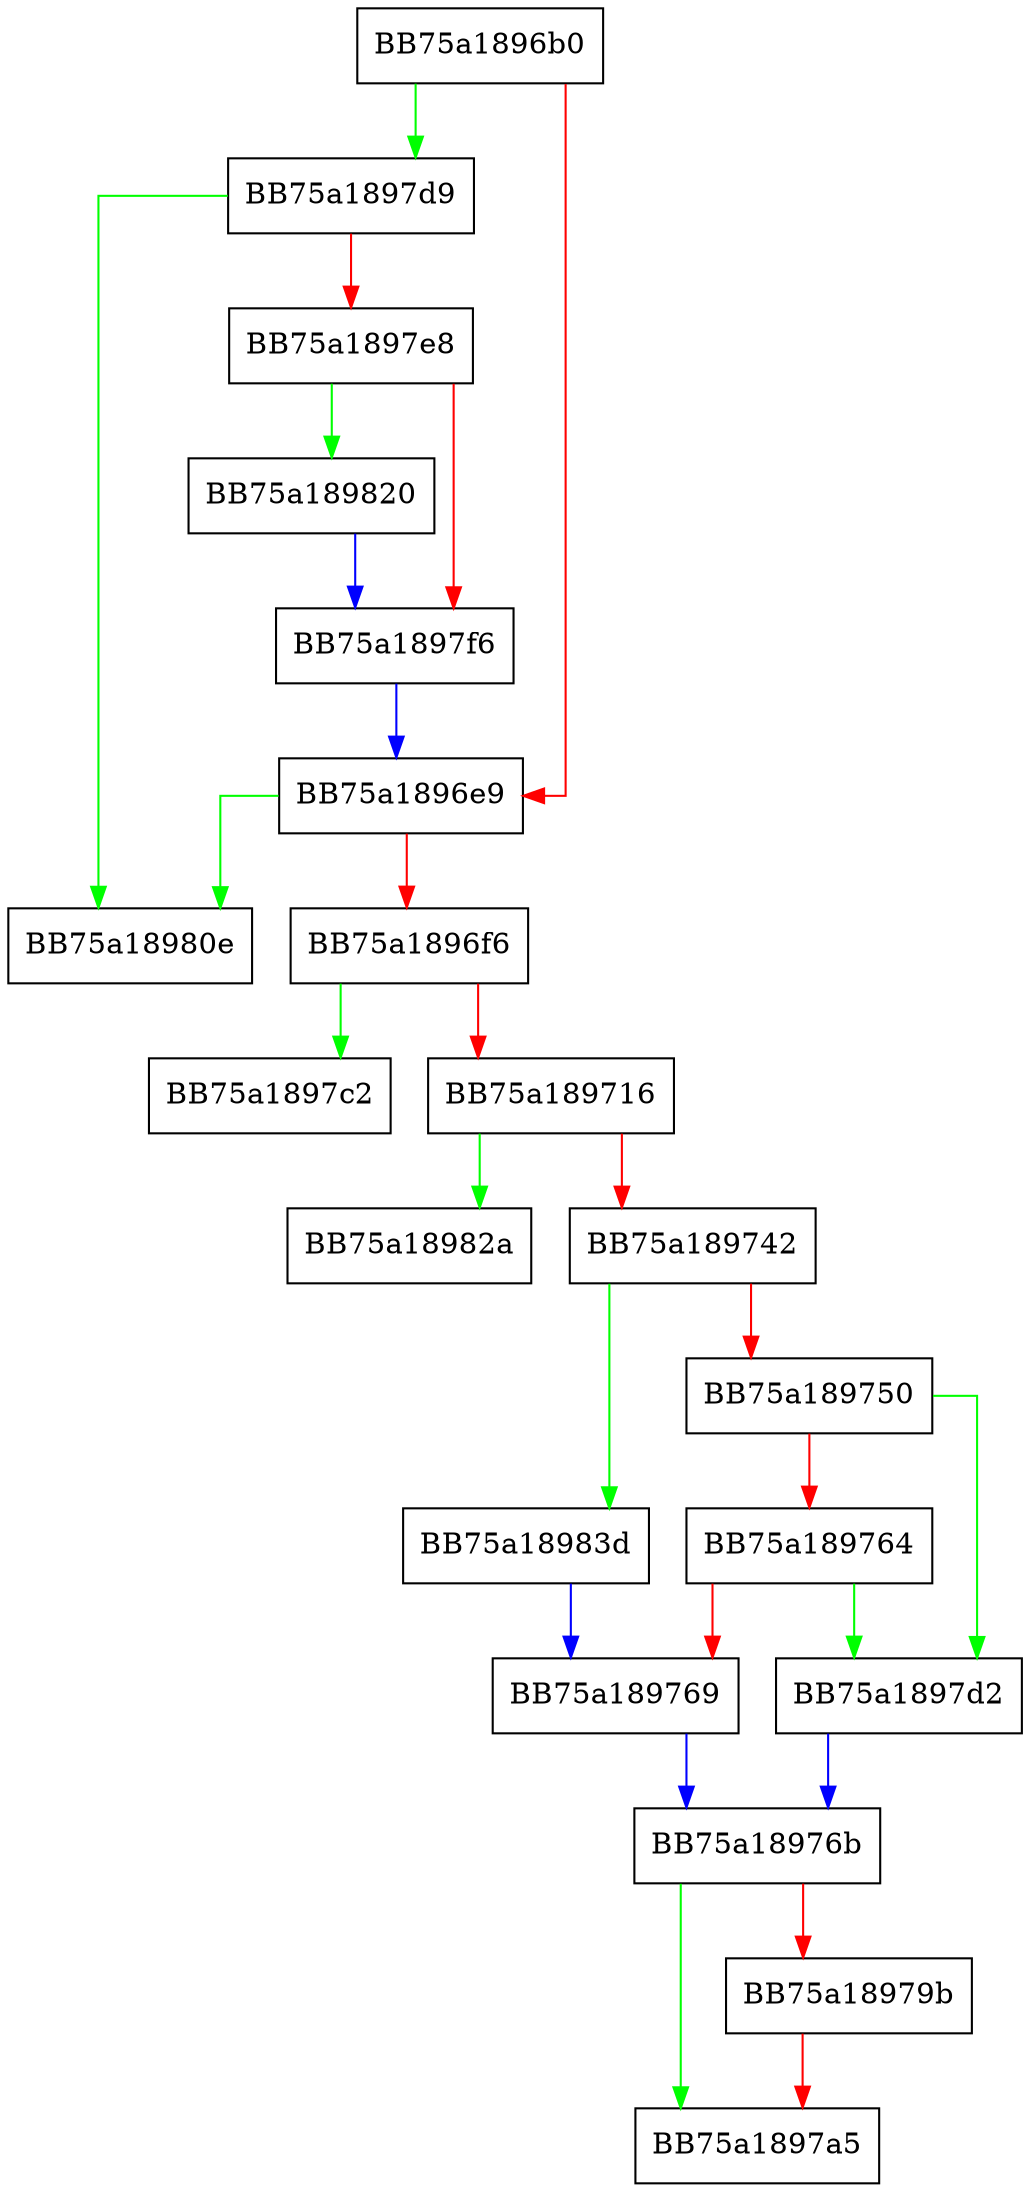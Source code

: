 digraph mp_lua_IsHipsRuleEnabled {
  node [shape="box"];
  graph [splines=ortho];
  BB75a1896b0 -> BB75a1897d9 [color="green"];
  BB75a1896b0 -> BB75a1896e9 [color="red"];
  BB75a1896e9 -> BB75a18980e [color="green"];
  BB75a1896e9 -> BB75a1896f6 [color="red"];
  BB75a1896f6 -> BB75a1897c2 [color="green"];
  BB75a1896f6 -> BB75a189716 [color="red"];
  BB75a189716 -> BB75a18982a [color="green"];
  BB75a189716 -> BB75a189742 [color="red"];
  BB75a189742 -> BB75a18983d [color="green"];
  BB75a189742 -> BB75a189750 [color="red"];
  BB75a189750 -> BB75a1897d2 [color="green"];
  BB75a189750 -> BB75a189764 [color="red"];
  BB75a189764 -> BB75a1897d2 [color="green"];
  BB75a189764 -> BB75a189769 [color="red"];
  BB75a189769 -> BB75a18976b [color="blue"];
  BB75a18976b -> BB75a1897a5 [color="green"];
  BB75a18976b -> BB75a18979b [color="red"];
  BB75a18979b -> BB75a1897a5 [color="red"];
  BB75a1897d2 -> BB75a18976b [color="blue"];
  BB75a1897d9 -> BB75a18980e [color="green"];
  BB75a1897d9 -> BB75a1897e8 [color="red"];
  BB75a1897e8 -> BB75a189820 [color="green"];
  BB75a1897e8 -> BB75a1897f6 [color="red"];
  BB75a1897f6 -> BB75a1896e9 [color="blue"];
  BB75a189820 -> BB75a1897f6 [color="blue"];
  BB75a18983d -> BB75a189769 [color="blue"];
}